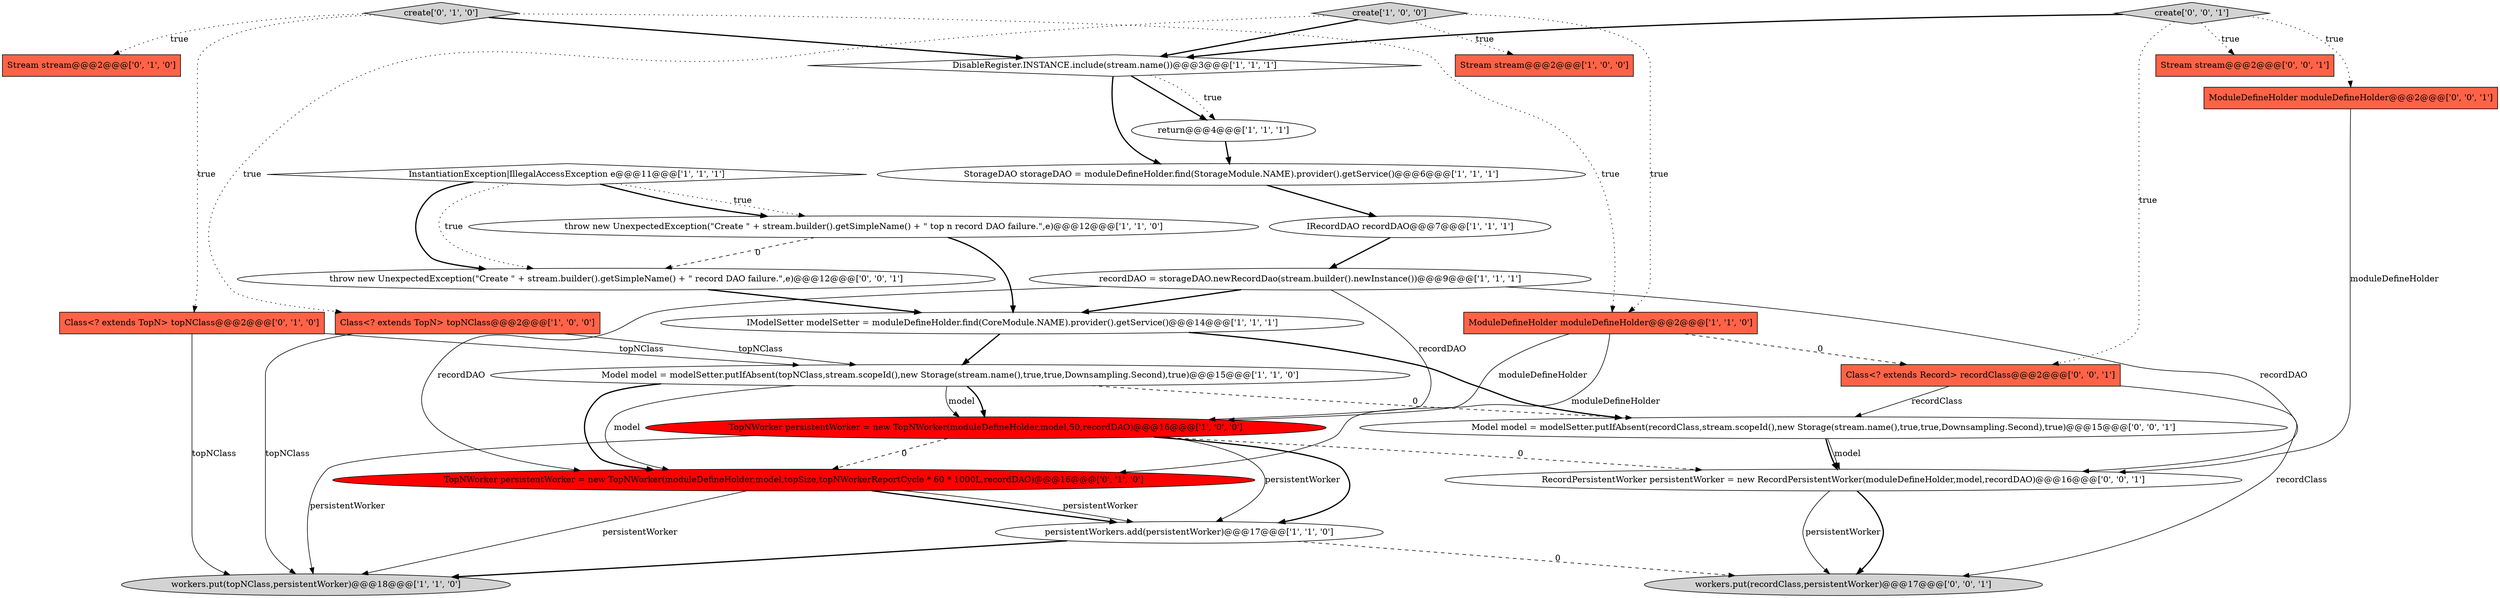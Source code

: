 digraph {
24 [style = filled, label = "Stream stream@@@2@@@['0', '0', '1']", fillcolor = tomato, shape = box image = "AAA0AAABBB3BBB"];
22 [style = filled, label = "RecordPersistentWorker persistentWorker = new RecordPersistentWorker(moduleDefineHolder,model,recordDAO)@@@16@@@['0', '0', '1']", fillcolor = white, shape = ellipse image = "AAA0AAABBB3BBB"];
11 [style = filled, label = "DisableRegister.INSTANCE.include(stream.name())@@@3@@@['1', '1', '1']", fillcolor = white, shape = diamond image = "AAA0AAABBB1BBB"];
8 [style = filled, label = "StorageDAO storageDAO = moduleDefineHolder.find(StorageModule.NAME).provider().getService()@@@6@@@['1', '1', '1']", fillcolor = white, shape = ellipse image = "AAA0AAABBB1BBB"];
27 [style = filled, label = "workers.put(recordClass,persistentWorker)@@@17@@@['0', '0', '1']", fillcolor = lightgray, shape = ellipse image = "AAA0AAABBB3BBB"];
1 [style = filled, label = "Model model = modelSetter.putIfAbsent(topNClass,stream.scopeId(),new Storage(stream.name(),true,true,Downsampling.Second),true)@@@15@@@['1', '1', '0']", fillcolor = white, shape = ellipse image = "AAA0AAABBB1BBB"];
4 [style = filled, label = "IRecordDAO recordDAO@@@7@@@['1', '1', '1']", fillcolor = white, shape = ellipse image = "AAA0AAABBB1BBB"];
19 [style = filled, label = "create['0', '1', '0']", fillcolor = lightgray, shape = diamond image = "AAA0AAABBB2BBB"];
6 [style = filled, label = "Stream stream@@@2@@@['1', '0', '0']", fillcolor = tomato, shape = box image = "AAA0AAABBB1BBB"];
13 [style = filled, label = "persistentWorkers.add(persistentWorker)@@@17@@@['1', '1', '0']", fillcolor = white, shape = ellipse image = "AAA0AAABBB1BBB"];
16 [style = filled, label = "Class<? extends TopN> topNClass@@@2@@@['0', '1', '0']", fillcolor = tomato, shape = box image = "AAA0AAABBB2BBB"];
17 [style = filled, label = "Stream stream@@@2@@@['0', '1', '0']", fillcolor = tomato, shape = box image = "AAA0AAABBB2BBB"];
23 [style = filled, label = "create['0', '0', '1']", fillcolor = lightgray, shape = diamond image = "AAA0AAABBB3BBB"];
10 [style = filled, label = "InstantiationException|IllegalAccessException e@@@11@@@['1', '1', '1']", fillcolor = white, shape = diamond image = "AAA0AAABBB1BBB"];
26 [style = filled, label = "throw new UnexpectedException(\"Create \" + stream.builder().getSimpleName() + \" record DAO failure.\",e)@@@12@@@['0', '0', '1']", fillcolor = white, shape = ellipse image = "AAA0AAABBB3BBB"];
14 [style = filled, label = "create['1', '0', '0']", fillcolor = lightgray, shape = diamond image = "AAA0AAABBB1BBB"];
25 [style = filled, label = "Class<? extends Record> recordClass@@@2@@@['0', '0', '1']", fillcolor = tomato, shape = box image = "AAA0AAABBB3BBB"];
5 [style = filled, label = "workers.put(topNClass,persistentWorker)@@@18@@@['1', '1', '0']", fillcolor = lightgray, shape = ellipse image = "AAA0AAABBB1BBB"];
12 [style = filled, label = "recordDAO = storageDAO.newRecordDao(stream.builder().newInstance())@@@9@@@['1', '1', '1']", fillcolor = white, shape = ellipse image = "AAA0AAABBB1BBB"];
0 [style = filled, label = "return@@@4@@@['1', '1', '1']", fillcolor = white, shape = ellipse image = "AAA0AAABBB1BBB"];
3 [style = filled, label = "IModelSetter modelSetter = moduleDefineHolder.find(CoreModule.NAME).provider().getService()@@@14@@@['1', '1', '1']", fillcolor = white, shape = ellipse image = "AAA0AAABBB1BBB"];
2 [style = filled, label = "Class<? extends TopN> topNClass@@@2@@@['1', '0', '0']", fillcolor = tomato, shape = box image = "AAA0AAABBB1BBB"];
21 [style = filled, label = "ModuleDefineHolder moduleDefineHolder@@@2@@@['0', '0', '1']", fillcolor = tomato, shape = box image = "AAA0AAABBB3BBB"];
20 [style = filled, label = "Model model = modelSetter.putIfAbsent(recordClass,stream.scopeId(),new Storage(stream.name(),true,true,Downsampling.Second),true)@@@15@@@['0', '0', '1']", fillcolor = white, shape = ellipse image = "AAA0AAABBB3BBB"];
15 [style = filled, label = "ModuleDefineHolder moduleDefineHolder@@@2@@@['1', '1', '0']", fillcolor = tomato, shape = box image = "AAA0AAABBB1BBB"];
7 [style = filled, label = "throw new UnexpectedException(\"Create \" + stream.builder().getSimpleName() + \" top n record DAO failure.\",e)@@@12@@@['1', '1', '0']", fillcolor = white, shape = ellipse image = "AAA0AAABBB1BBB"];
18 [style = filled, label = "TopNWorker persistentWorker = new TopNWorker(moduleDefineHolder,model,topSize,topNWorkerReportCycle * 60 * 1000L,recordDAO)@@@16@@@['0', '1', '0']", fillcolor = red, shape = ellipse image = "AAA1AAABBB2BBB"];
9 [style = filled, label = "TopNWorker persistentWorker = new TopNWorker(moduleDefineHolder,model,50,recordDAO)@@@16@@@['1', '0', '0']", fillcolor = red, shape = ellipse image = "AAA1AAABBB1BBB"];
14->2 [style = dotted, label="true"];
25->20 [style = solid, label="recordClass"];
16->5 [style = solid, label="topNClass"];
12->9 [style = solid, label="recordDAO"];
3->1 [style = bold, label=""];
19->17 [style = dotted, label="true"];
18->5 [style = solid, label="persistentWorker"];
26->3 [style = bold, label=""];
9->18 [style = dashed, label="0"];
15->18 [style = solid, label="moduleDefineHolder"];
23->21 [style = dotted, label="true"];
14->6 [style = dotted, label="true"];
1->18 [style = bold, label=""];
16->1 [style = solid, label="topNClass"];
19->11 [style = bold, label=""];
9->5 [style = solid, label="persistentWorker"];
10->26 [style = bold, label=""];
9->22 [style = dashed, label="0"];
22->27 [style = solid, label="persistentWorker"];
19->15 [style = dotted, label="true"];
15->9 [style = solid, label="moduleDefineHolder"];
10->7 [style = bold, label=""];
7->3 [style = bold, label=""];
1->9 [style = bold, label=""];
25->27 [style = solid, label="recordClass"];
20->22 [style = bold, label=""];
1->20 [style = dashed, label="0"];
1->9 [style = solid, label="model"];
14->15 [style = dotted, label="true"];
15->25 [style = dashed, label="0"];
11->0 [style = bold, label=""];
3->20 [style = bold, label=""];
9->13 [style = solid, label="persistentWorker"];
13->27 [style = dashed, label="0"];
22->27 [style = bold, label=""];
11->0 [style = dotted, label="true"];
0->8 [style = bold, label=""];
19->16 [style = dotted, label="true"];
18->13 [style = bold, label=""];
13->5 [style = bold, label=""];
20->22 [style = solid, label="model"];
4->12 [style = bold, label=""];
11->8 [style = bold, label=""];
10->26 [style = dotted, label="true"];
12->3 [style = bold, label=""];
12->22 [style = solid, label="recordDAO"];
2->1 [style = solid, label="topNClass"];
12->18 [style = solid, label="recordDAO"];
1->18 [style = solid, label="model"];
21->22 [style = solid, label="moduleDefineHolder"];
8->4 [style = bold, label=""];
23->11 [style = bold, label=""];
7->26 [style = dashed, label="0"];
14->11 [style = bold, label=""];
23->24 [style = dotted, label="true"];
23->25 [style = dotted, label="true"];
10->7 [style = dotted, label="true"];
9->13 [style = bold, label=""];
2->5 [style = solid, label="topNClass"];
18->13 [style = solid, label="persistentWorker"];
}
